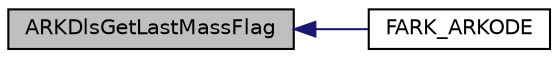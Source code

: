 digraph "ARKDlsGetLastMassFlag"
{
  edge [fontname="Helvetica",fontsize="10",labelfontname="Helvetica",labelfontsize="10"];
  node [fontname="Helvetica",fontsize="10",shape=record];
  rankdir="LR";
  Node6 [label="ARKDlsGetLastMassFlag",height=0.2,width=0.4,color="black", fillcolor="grey75", style="filled", fontcolor="black"];
  Node6 -> Node7 [dir="back",color="midnightblue",fontsize="10",style="solid",fontname="Helvetica"];
  Node7 [label="FARK_ARKODE",height=0.2,width=0.4,color="black", fillcolor="white", style="filled",URL="$d7/d4c/farkode_8h.html#ac9c8f63ea57a3208888249408ed83735"];
}
